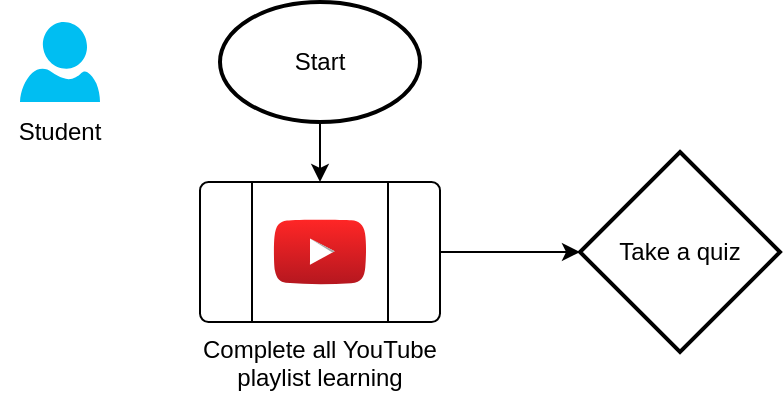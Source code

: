 <mxfile version="22.1.11" type="github">
  <diagram name="Page-1" id="QCRs72QJ7RFpPiSyxYd-">
    <mxGraphModel dx="1434" dy="820" grid="1" gridSize="10" guides="1" tooltips="1" connect="1" arrows="1" fold="1" page="1" pageScale="1" pageWidth="850" pageHeight="1100" math="0" shadow="0">
      <root>
        <mxCell id="0" />
        <mxCell id="1" parent="0" />
        <mxCell id="A36Y3rL2pasFIXy3Kqzp-1" value="" style="verticalLabelPosition=bottom;html=1;verticalAlign=top;align=center;strokeColor=none;fillColor=#00BEF2;shape=mxgraph.azure.user;" parent="1" vertex="1">
          <mxGeometry x="90" y="80" width="40" height="40" as="geometry" />
        </mxCell>
        <mxCell id="A36Y3rL2pasFIXy3Kqzp-3" value="Student" style="text;html=1;strokeColor=none;fillColor=none;align=center;verticalAlign=middle;whiteSpace=wrap;rounded=0;" parent="1" vertex="1">
          <mxGeometry x="80" y="120" width="60" height="30" as="geometry" />
        </mxCell>
        <mxCell id="W4eT2PgvmVDTKqHdBjYm-12" style="edgeStyle=orthogonalEdgeStyle;rounded=0;orthogonalLoop=1;jettySize=auto;html=1;exitX=0.5;exitY=1;exitDx=0;exitDy=0;exitPerimeter=0;" edge="1" parent="1" source="W4eT2PgvmVDTKqHdBjYm-3" target="W4eT2PgvmVDTKqHdBjYm-4">
          <mxGeometry relative="1" as="geometry" />
        </mxCell>
        <mxCell id="W4eT2PgvmVDTKqHdBjYm-3" value="&lt;div&gt;Start&lt;/div&gt;" style="strokeWidth=2;html=1;shape=mxgraph.flowchart.start_1;whiteSpace=wrap;" vertex="1" parent="1">
          <mxGeometry x="190" y="70" width="100" height="60" as="geometry" />
        </mxCell>
        <mxCell id="W4eT2PgvmVDTKqHdBjYm-8" value="Take a quiz" style="strokeWidth=2;html=1;shape=mxgraph.flowchart.decision;whiteSpace=wrap;" vertex="1" parent="1">
          <mxGeometry x="370" y="145" width="100" height="100" as="geometry" />
        </mxCell>
        <mxCell id="W4eT2PgvmVDTKqHdBjYm-9" style="edgeStyle=orthogonalEdgeStyle;rounded=0;orthogonalLoop=1;jettySize=auto;html=1;exitX=1;exitY=0.5;exitDx=0;exitDy=0;entryX=0;entryY=0.5;entryDx=0;entryDy=0;entryPerimeter=0;" edge="1" parent="1" source="W4eT2PgvmVDTKqHdBjYm-4" target="W4eT2PgvmVDTKqHdBjYm-8">
          <mxGeometry relative="1" as="geometry" />
        </mxCell>
        <mxCell id="W4eT2PgvmVDTKqHdBjYm-11" value="" style="group" vertex="1" connectable="0" parent="1">
          <mxGeometry x="180" y="160" width="120" height="70" as="geometry" />
        </mxCell>
        <mxCell id="W4eT2PgvmVDTKqHdBjYm-4" value="Complete all YouTube playlist learning" style="verticalLabelPosition=bottom;verticalAlign=top;html=1;shape=process;whiteSpace=wrap;rounded=1;size=0.214;arcSize=6;" vertex="1" parent="W4eT2PgvmVDTKqHdBjYm-11">
          <mxGeometry width="120" height="70" as="geometry" />
        </mxCell>
        <mxCell id="W4eT2PgvmVDTKqHdBjYm-7" value="" style="dashed=0;outlineConnect=0;html=1;align=center;labelPosition=center;verticalLabelPosition=bottom;verticalAlign=top;shape=mxgraph.weblogos.youtube_2;fillColor=#FF2626;gradientColor=#B5171F" vertex="1" parent="W4eT2PgvmVDTKqHdBjYm-11">
          <mxGeometry x="36.8" y="18.7" width="46.4" height="32.6" as="geometry" />
        </mxCell>
      </root>
    </mxGraphModel>
  </diagram>
</mxfile>
